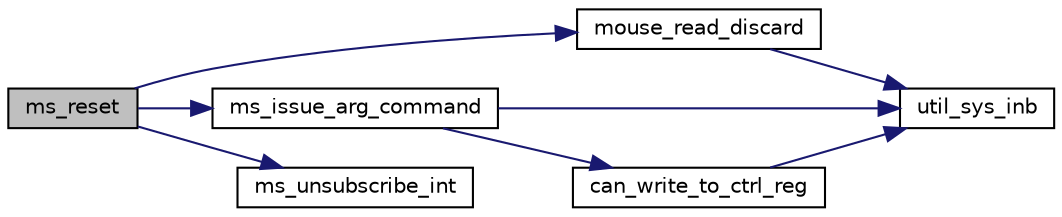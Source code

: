 digraph "ms_reset"
{
 // LATEX_PDF_SIZE
  edge [fontname="Helvetica",fontsize="10",labelfontname="Helvetica",labelfontsize="10"];
  node [fontname="Helvetica",fontsize="10",shape=record];
  rankdir="LR";
  Node1 [label="ms_reset",height=0.2,width=0.4,color="black", fillcolor="grey75", style="filled", fontcolor="black",tooltip="Disables mouse data reporting, and unsubscribes mouse interrupts."];
  Node1 -> Node2 [color="midnightblue",fontsize="10",style="solid",fontname="Helvetica"];
  Node2 [label="mouse_read_discard",height=0.2,width=0.4,color="black", fillcolor="white", style="filled",URL="$group__mouse.html#gaab3aade1156c57ff5777fd9180089332",tooltip=" "];
  Node2 -> Node3 [color="midnightblue",fontsize="10",style="solid",fontname="Helvetica"];
  Node3 [label="util_sys_inb",height=0.2,width=0.4,color="black", fillcolor="white", style="filled",URL="$group__utils.html#ga79a031a8611f5b2d6afa4158e92b0fb4",tooltip="Invokes sys_inb() system call but reads the value into a uint8_t variable."];
  Node1 -> Node4 [color="midnightblue",fontsize="10",style="solid",fontname="Helvetica"];
  Node4 [label="ms_issue_arg_command",height=0.2,width=0.4,color="black", fillcolor="white", style="filled",URL="$group__mouse.html#ga4e00a95f3e2215de28a204a72cbaa0e0",tooltip="Issues the argument command specified in its first argument."];
  Node4 -> Node5 [color="midnightblue",fontsize="10",style="solid",fontname="Helvetica"];
  Node5 [label="can_write_to_ctrl_reg",height=0.2,width=0.4,color="black", fillcolor="white", style="filled",URL="$group__mouse.html#gae92b7a0449ca14cdbe33c9231f9773df",tooltip="Evaluates whether or not we can write a command to the kbc control register."];
  Node5 -> Node3 [color="midnightblue",fontsize="10",style="solid",fontname="Helvetica"];
  Node4 -> Node3 [color="midnightblue",fontsize="10",style="solid",fontname="Helvetica"];
  Node1 -> Node6 [color="midnightblue",fontsize="10",style="solid",fontname="Helvetica"];
  Node6 [label="ms_unsubscribe_int",height=0.2,width=0.4,color="black", fillcolor="white", style="filled",URL="$group__mouse.html#ga8e5e3fbbfdb81d636bb0b502207d259a",tooltip="Unubscribes mouse interrupts."];
}
